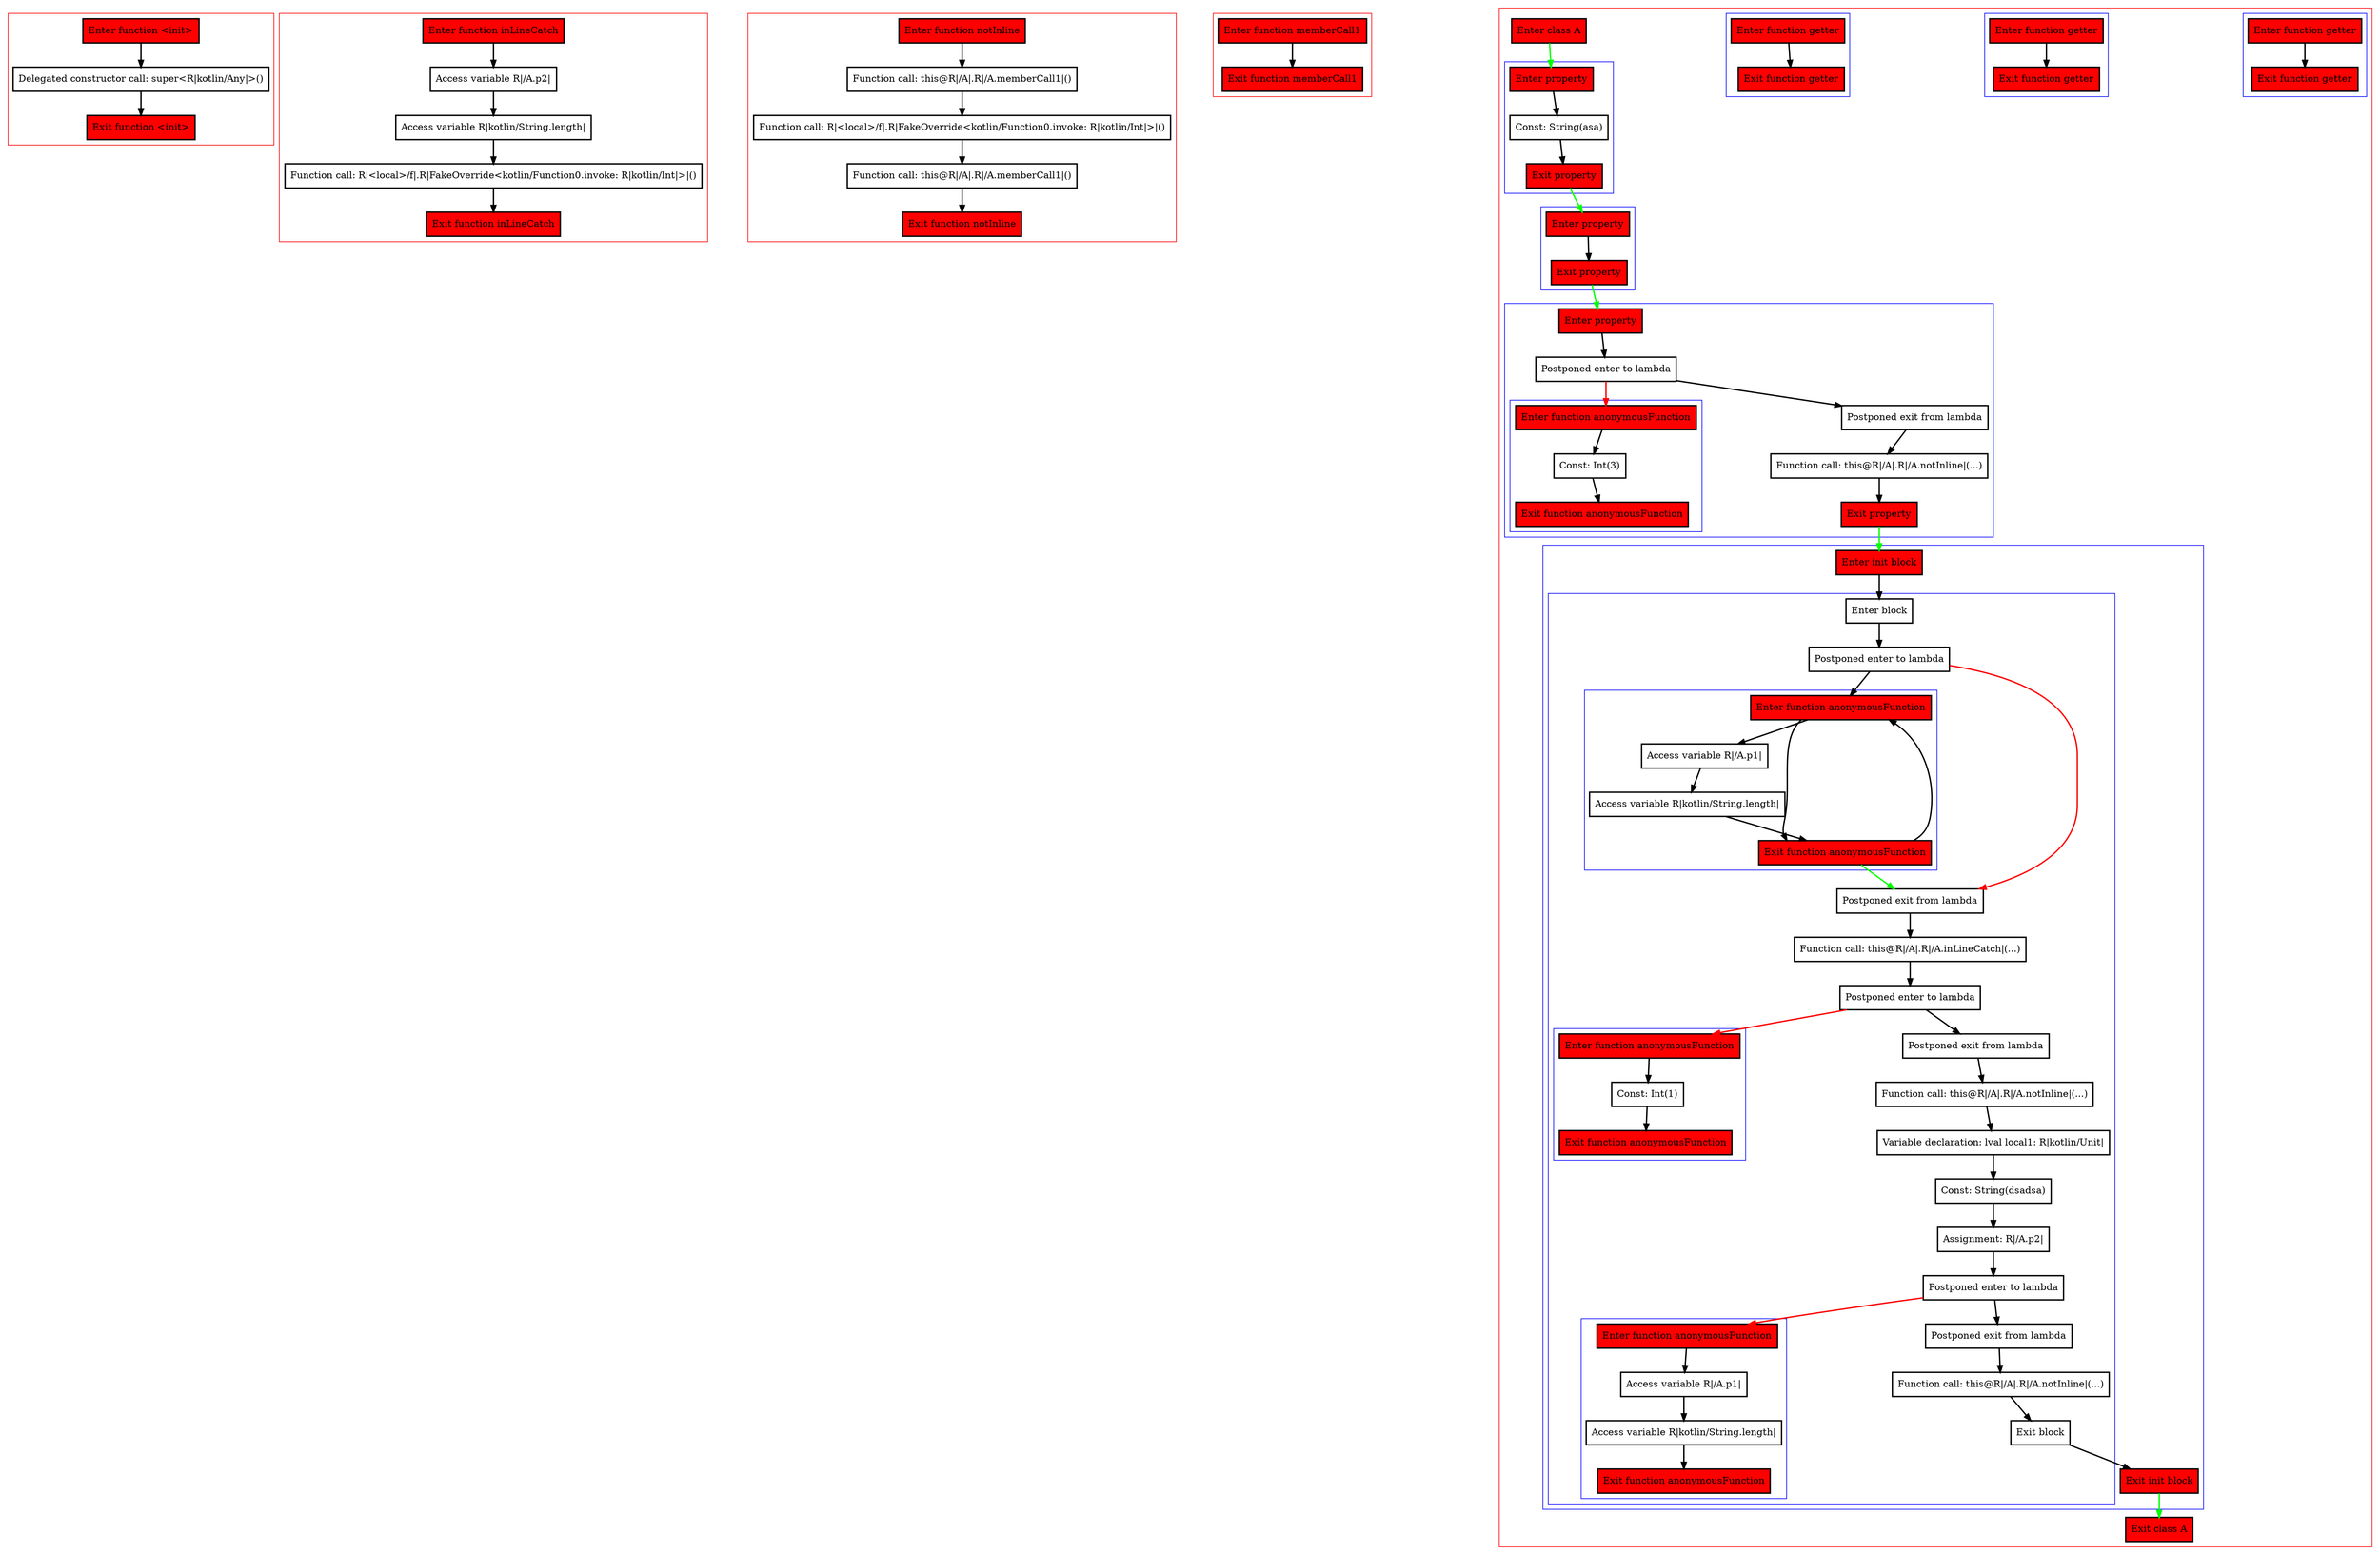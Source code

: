 digraph inlineAndLambdas_kt {
    graph [nodesep=3]
    node [shape=box penwidth=2]
    edge [penwidth=2]

    subgraph cluster_0 {
        color=red
        0 [label="Enter function <init>" style="filled" fillcolor=red];
        2 [label="Delegated constructor call: super<R|kotlin/Any|>()"];
        1 [label="Exit function <init>" style="filled" fillcolor=red];
    }
    0 -> {2};
    2 -> {1};

    subgraph cluster_1 {
        color=red
        49 [label="Enter function inLineCatch" style="filled" fillcolor=red];
        51 [label="Access variable R|/A.p2|"];
        52 [label="Access variable R|kotlin/String.length|"];
        53 [label="Function call: R|<local>/f|.R|FakeOverride<kotlin/Function0.invoke: R|kotlin/Int|>|()"];
        50 [label="Exit function inLineCatch" style="filled" fillcolor=red];
    }
    49 -> {51};
    51 -> {52};
    52 -> {53};
    53 -> {50};

    subgraph cluster_2 {
        color=red
        54 [label="Enter function notInline" style="filled" fillcolor=red];
        56 [label="Function call: this@R|/A|.R|/A.memberCall1|()"];
        57 [label="Function call: R|<local>/f|.R|FakeOverride<kotlin/Function0.invoke: R|kotlin/Int|>|()"];
        58 [label="Function call: this@R|/A|.R|/A.memberCall1|()"];
        55 [label="Exit function notInline" style="filled" fillcolor=red];
    }
    54 -> {56};
    56 -> {57};
    57 -> {58};
    58 -> {55};

    subgraph cluster_3 {
        color=red
        59 [label="Enter function memberCall1" style="filled" fillcolor=red];
        60 [label="Exit function memberCall1" style="filled" fillcolor=red];
    }
    59 -> {60};

    subgraph cluster_4 {
        color=red
        61 [label="Enter class A" style="filled" fillcolor=red];
        subgraph cluster_5 {
            color=blue
            15 [label="Enter function getter" style="filled" fillcolor=red];
            16 [label="Exit function getter" style="filled" fillcolor=red];
        }
        subgraph cluster_6 {
            color=blue
            8 [label="Enter function getter" style="filled" fillcolor=red];
            9 [label="Exit function getter" style="filled" fillcolor=red];
        }
        subgraph cluster_7 {
            color=blue
            3 [label="Enter function getter" style="filled" fillcolor=red];
            4 [label="Exit function getter" style="filled" fillcolor=red];
        }
        subgraph cluster_8 {
            color=blue
            5 [label="Enter property" style="filled" fillcolor=red];
            7 [label="Const: String(asa)"];
            6 [label="Exit property" style="filled" fillcolor=red];
        }
        subgraph cluster_9 {
            color=blue
            10 [label="Enter property" style="filled" fillcolor=red];
            11 [label="Exit property" style="filled" fillcolor=red];
        }
        subgraph cluster_10 {
            color=blue
            17 [label="Enter property" style="filled" fillcolor=red];
            19 [label="Postponed enter to lambda"];
            subgraph cluster_11 {
                color=blue
                12 [label="Enter function anonymousFunction" style="filled" fillcolor=red];
                14 [label="Const: Int(3)"];
                13 [label="Exit function anonymousFunction" style="filled" fillcolor=red];
            }
            20 [label="Postponed exit from lambda"];
            21 [label="Function call: this@R|/A|.R|/A.notInline|(...)"];
            18 [label="Exit property" style="filled" fillcolor=red];
        }
        subgraph cluster_12 {
            color=blue
            33 [label="Enter init block" style="filled" fillcolor=red];
            subgraph cluster_13 {
                color=blue
                35 [label="Enter block"];
                36 [label="Postponed enter to lambda"];
                subgraph cluster_14 {
                    color=blue
                    22 [label="Enter function anonymousFunction" style="filled" fillcolor=red];
                    24 [label="Access variable R|/A.p1|"];
                    25 [label="Access variable R|kotlin/String.length|"];
                    23 [label="Exit function anonymousFunction" style="filled" fillcolor=red];
                }
                37 [label="Postponed exit from lambda"];
                38 [label="Function call: this@R|/A|.R|/A.inLineCatch|(...)"];
                39 [label="Postponed enter to lambda"];
                subgraph cluster_15 {
                    color=blue
                    26 [label="Enter function anonymousFunction" style="filled" fillcolor=red];
                    28 [label="Const: Int(1)"];
                    27 [label="Exit function anonymousFunction" style="filled" fillcolor=red];
                }
                40 [label="Postponed exit from lambda"];
                41 [label="Function call: this@R|/A|.R|/A.notInline|(...)"];
                42 [label="Variable declaration: lval local1: R|kotlin/Unit|"];
                43 [label="Const: String(dsadsa)"];
                44 [label="Assignment: R|/A.p2|"];
                45 [label="Postponed enter to lambda"];
                subgraph cluster_16 {
                    color=blue
                    29 [label="Enter function anonymousFunction" style="filled" fillcolor=red];
                    31 [label="Access variable R|/A.p1|"];
                    32 [label="Access variable R|kotlin/String.length|"];
                    30 [label="Exit function anonymousFunction" style="filled" fillcolor=red];
                }
                46 [label="Postponed exit from lambda"];
                47 [label="Function call: this@R|/A|.R|/A.notInline|(...)"];
                48 [label="Exit block"];
            }
            34 [label="Exit init block" style="filled" fillcolor=red];
        }
        62 [label="Exit class A" style="filled" fillcolor=red];
    }
    61 -> {5} [color=green];
    5 -> {7};
    6 -> {10} [color=green];
    7 -> {6};
    3 -> {4};
    10 -> {11};
    11 -> {17} [color=green];
    8 -> {9};
    17 -> {19};
    18 -> {33} [color=green];
    19 -> {20};
    19 -> {12} [color=red];
    20 -> {21};
    21 -> {18};
    12 -> {14};
    14 -> {13};
    15 -> {16};
    33 -> {35};
    34 -> {62} [color=green];
    35 -> {36};
    36 -> {22};
    36 -> {37} [color=red];
    37 -> {38};
    38 -> {39};
    39 -> {40};
    39 -> {26} [color=red];
    40 -> {41};
    41 -> {42};
    42 -> {43};
    43 -> {44};
    44 -> {45};
    45 -> {46};
    45 -> {29} [color=red];
    46 -> {47};
    47 -> {48};
    48 -> {34};
    22 -> {23 24};
    23 -> {22};
    23 -> {37} [color=green];
    24 -> {25};
    25 -> {23};
    26 -> {28};
    28 -> {27};
    29 -> {31};
    31 -> {32};
    32 -> {30};

}
